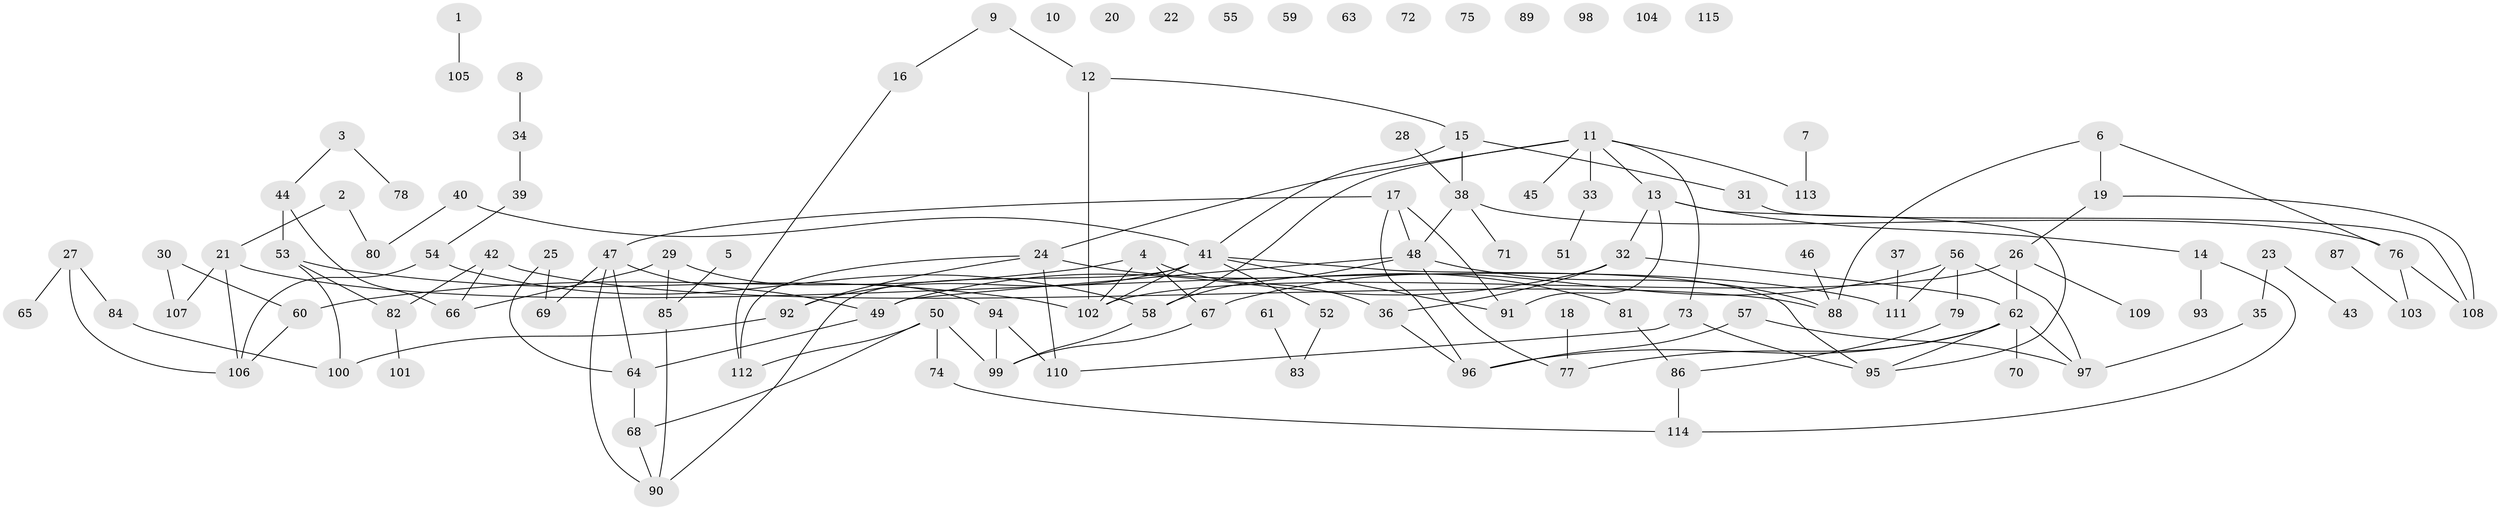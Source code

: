 // coarse degree distribution, {0: 0.2826086956521739, 1: 0.30434782608695654, 6: 0.06521739130434782, 4: 0.06521739130434782, 2: 0.08695652173913043, 3: 0.043478260869565216, 5: 0.08695652173913043, 10: 0.021739130434782608, 8: 0.043478260869565216}
// Generated by graph-tools (version 1.1) at 2025/42/03/04/25 21:42:37]
// undirected, 115 vertices, 144 edges
graph export_dot {
graph [start="1"]
  node [color=gray90,style=filled];
  1;
  2;
  3;
  4;
  5;
  6;
  7;
  8;
  9;
  10;
  11;
  12;
  13;
  14;
  15;
  16;
  17;
  18;
  19;
  20;
  21;
  22;
  23;
  24;
  25;
  26;
  27;
  28;
  29;
  30;
  31;
  32;
  33;
  34;
  35;
  36;
  37;
  38;
  39;
  40;
  41;
  42;
  43;
  44;
  45;
  46;
  47;
  48;
  49;
  50;
  51;
  52;
  53;
  54;
  55;
  56;
  57;
  58;
  59;
  60;
  61;
  62;
  63;
  64;
  65;
  66;
  67;
  68;
  69;
  70;
  71;
  72;
  73;
  74;
  75;
  76;
  77;
  78;
  79;
  80;
  81;
  82;
  83;
  84;
  85;
  86;
  87;
  88;
  89;
  90;
  91;
  92;
  93;
  94;
  95;
  96;
  97;
  98;
  99;
  100;
  101;
  102;
  103;
  104;
  105;
  106;
  107;
  108;
  109;
  110;
  111;
  112;
  113;
  114;
  115;
  1 -- 105;
  2 -- 21;
  2 -- 80;
  3 -- 44;
  3 -- 78;
  4 -- 36;
  4 -- 60;
  4 -- 67;
  4 -- 102;
  5 -- 85;
  6 -- 19;
  6 -- 76;
  6 -- 88;
  7 -- 113;
  8 -- 34;
  9 -- 12;
  9 -- 16;
  11 -- 13;
  11 -- 24;
  11 -- 33;
  11 -- 45;
  11 -- 58;
  11 -- 73;
  11 -- 113;
  12 -- 15;
  12 -- 102;
  13 -- 14;
  13 -- 32;
  13 -- 91;
  13 -- 95;
  14 -- 93;
  14 -- 114;
  15 -- 31;
  15 -- 38;
  15 -- 41;
  16 -- 112;
  17 -- 47;
  17 -- 48;
  17 -- 91;
  17 -- 96;
  18 -- 77;
  19 -- 26;
  19 -- 108;
  21 -- 106;
  21 -- 107;
  21 -- 111;
  23 -- 35;
  23 -- 43;
  24 -- 81;
  24 -- 92;
  24 -- 110;
  24 -- 112;
  25 -- 64;
  25 -- 69;
  26 -- 62;
  26 -- 102;
  26 -- 109;
  27 -- 65;
  27 -- 84;
  27 -- 106;
  28 -- 38;
  29 -- 66;
  29 -- 85;
  29 -- 94;
  30 -- 60;
  30 -- 107;
  31 -- 108;
  32 -- 36;
  32 -- 49;
  32 -- 62;
  33 -- 51;
  34 -- 39;
  35 -- 97;
  36 -- 96;
  37 -- 111;
  38 -- 48;
  38 -- 71;
  38 -- 76;
  39 -- 54;
  40 -- 41;
  40 -- 80;
  41 -- 52;
  41 -- 90;
  41 -- 91;
  41 -- 92;
  41 -- 95;
  41 -- 102;
  42 -- 66;
  42 -- 82;
  42 -- 88;
  44 -- 53;
  44 -- 66;
  46 -- 88;
  47 -- 49;
  47 -- 64;
  47 -- 69;
  47 -- 90;
  48 -- 49;
  48 -- 58;
  48 -- 77;
  48 -- 88;
  49 -- 64;
  50 -- 68;
  50 -- 74;
  50 -- 99;
  50 -- 112;
  52 -- 83;
  53 -- 82;
  53 -- 100;
  53 -- 102;
  54 -- 58;
  54 -- 106;
  56 -- 67;
  56 -- 79;
  56 -- 97;
  56 -- 111;
  57 -- 96;
  57 -- 97;
  58 -- 99;
  60 -- 106;
  61 -- 83;
  62 -- 70;
  62 -- 77;
  62 -- 95;
  62 -- 96;
  62 -- 97;
  64 -- 68;
  67 -- 99;
  68 -- 90;
  73 -- 95;
  73 -- 110;
  74 -- 114;
  76 -- 103;
  76 -- 108;
  79 -- 86;
  81 -- 86;
  82 -- 101;
  84 -- 100;
  85 -- 90;
  86 -- 114;
  87 -- 103;
  92 -- 100;
  94 -- 99;
  94 -- 110;
}
